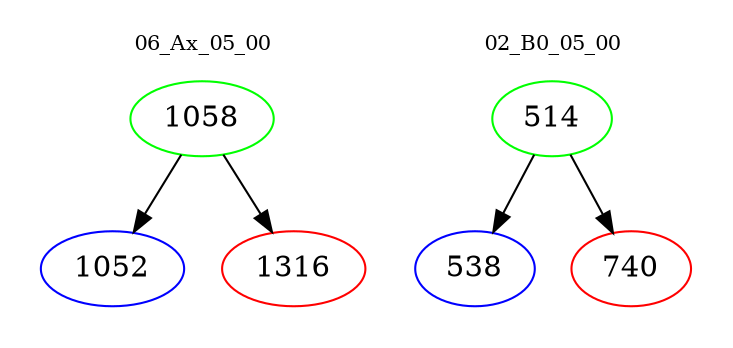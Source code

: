 digraph{
subgraph cluster_0 {
color = white
label = "06_Ax_05_00";
fontsize=10;
T0_1058 [label="1058", color="green"]
T0_1058 -> T0_1052 [color="black"]
T0_1052 [label="1052", color="blue"]
T0_1058 -> T0_1316 [color="black"]
T0_1316 [label="1316", color="red"]
}
subgraph cluster_1 {
color = white
label = "02_B0_05_00";
fontsize=10;
T1_514 [label="514", color="green"]
T1_514 -> T1_538 [color="black"]
T1_538 [label="538", color="blue"]
T1_514 -> T1_740 [color="black"]
T1_740 [label="740", color="red"]
}
}
